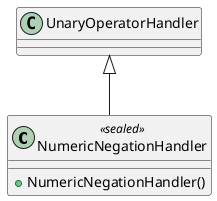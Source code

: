 @startuml
class NumericNegationHandler <<sealed>> {
    + NumericNegationHandler()
}
UnaryOperatorHandler <|-- NumericNegationHandler
@enduml

